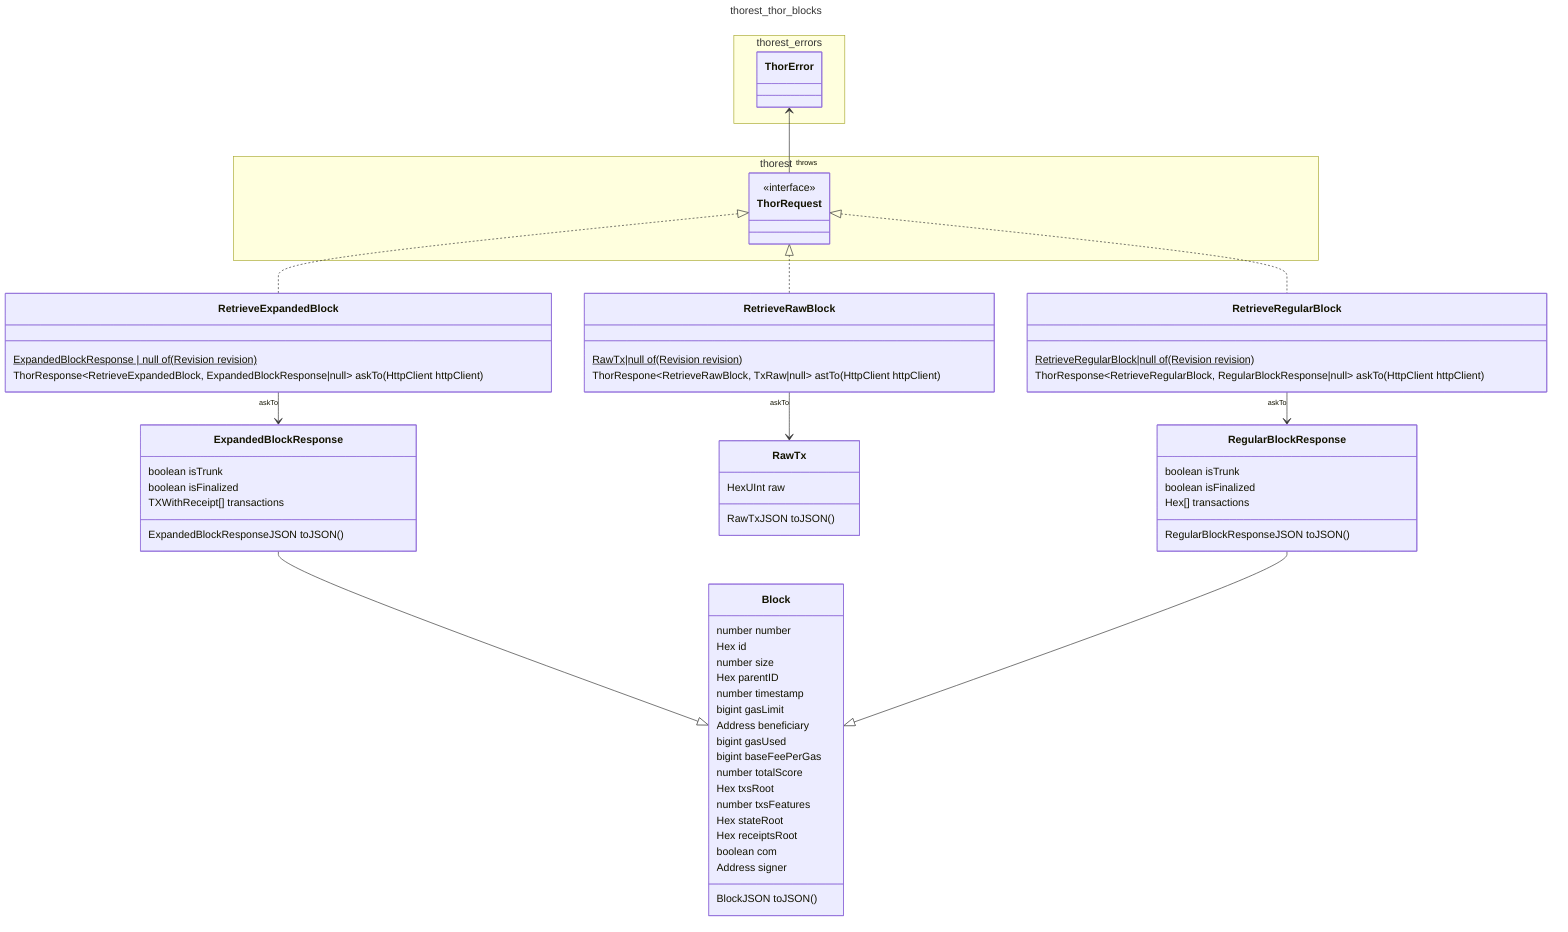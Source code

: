 ---
title: thorest_thor_blocks
---
classDiagram
    namespace thorest {
        class ThorRequest {
            <<interface>>
        }
    }
    namespace thorest_errors {
        class ThorError
    }
    class Block {
        number number
        Hex id
        number size
        Hex parentID
        number timestamp
        bigint gasLimit
        Address beneficiary
        bigint gasUsed
        bigint baseFeePerGas
        number totalScore
        Hex txsRoot
        number txsFeatures
        Hex stateRoot
        Hex receiptsRoot
        boolean com
        Address signer
        BlockJSON toJSON()
    }
    class ExpandedBlockResponse {
        boolean isTrunk
        boolean isFinalized
        TXWithReceipt[] transactions
        ExpandedBlockResponseJSON toJSON()
    }
    class RawTx {
        HexUInt raw
        RawTxJSON toJSON()
    }
    class RegularBlockResponse {
        boolean isTrunk
        boolean isFinalized
        Hex[]  transactions
        RegularBlockResponseJSON toJSON()
    }
    class RetrieveExpandedBlock {
        ExpandedBlockResponse | null of(Revision revision)$
        ThorResponse~RetrieveExpandedBlock, ExpandedBlockResponse|null~ askTo(HttpClient httpClient)
    }
    class RetrieveRawBlock {
        RawTx|null of(Revision revision)$
        ThorRespone~RetrieveRawBlock, TxRaw|null~ astTo(HttpClient httpClient)
    }
    class RetrieveRegularBlock {
        RetrieveRegularBlock|null of(Revision revision)$
        ThorResponse~RetrieveRegularBlock, RegularBlockResponse|null~ askTo(HttpClient httpClient)
    }
    ThorRequest <|.. RetrieveExpandedBlock
    ThorRequest <|.. RetrieveRawBlock
    ThorRequest <|.. RetrieveRegularBlock
    ExpandedBlockResponse --|> Block
    RegularBlockResponse --|> Block
    RetrieveExpandedBlock "askTo" --> ExpandedBlockResponse
    RetrieveRawBlock "askTo" --> RawTx
    RetrieveRegularBlock "askTo" --> RegularBlockResponse
    ThorError <-- "throws" ThorRequest